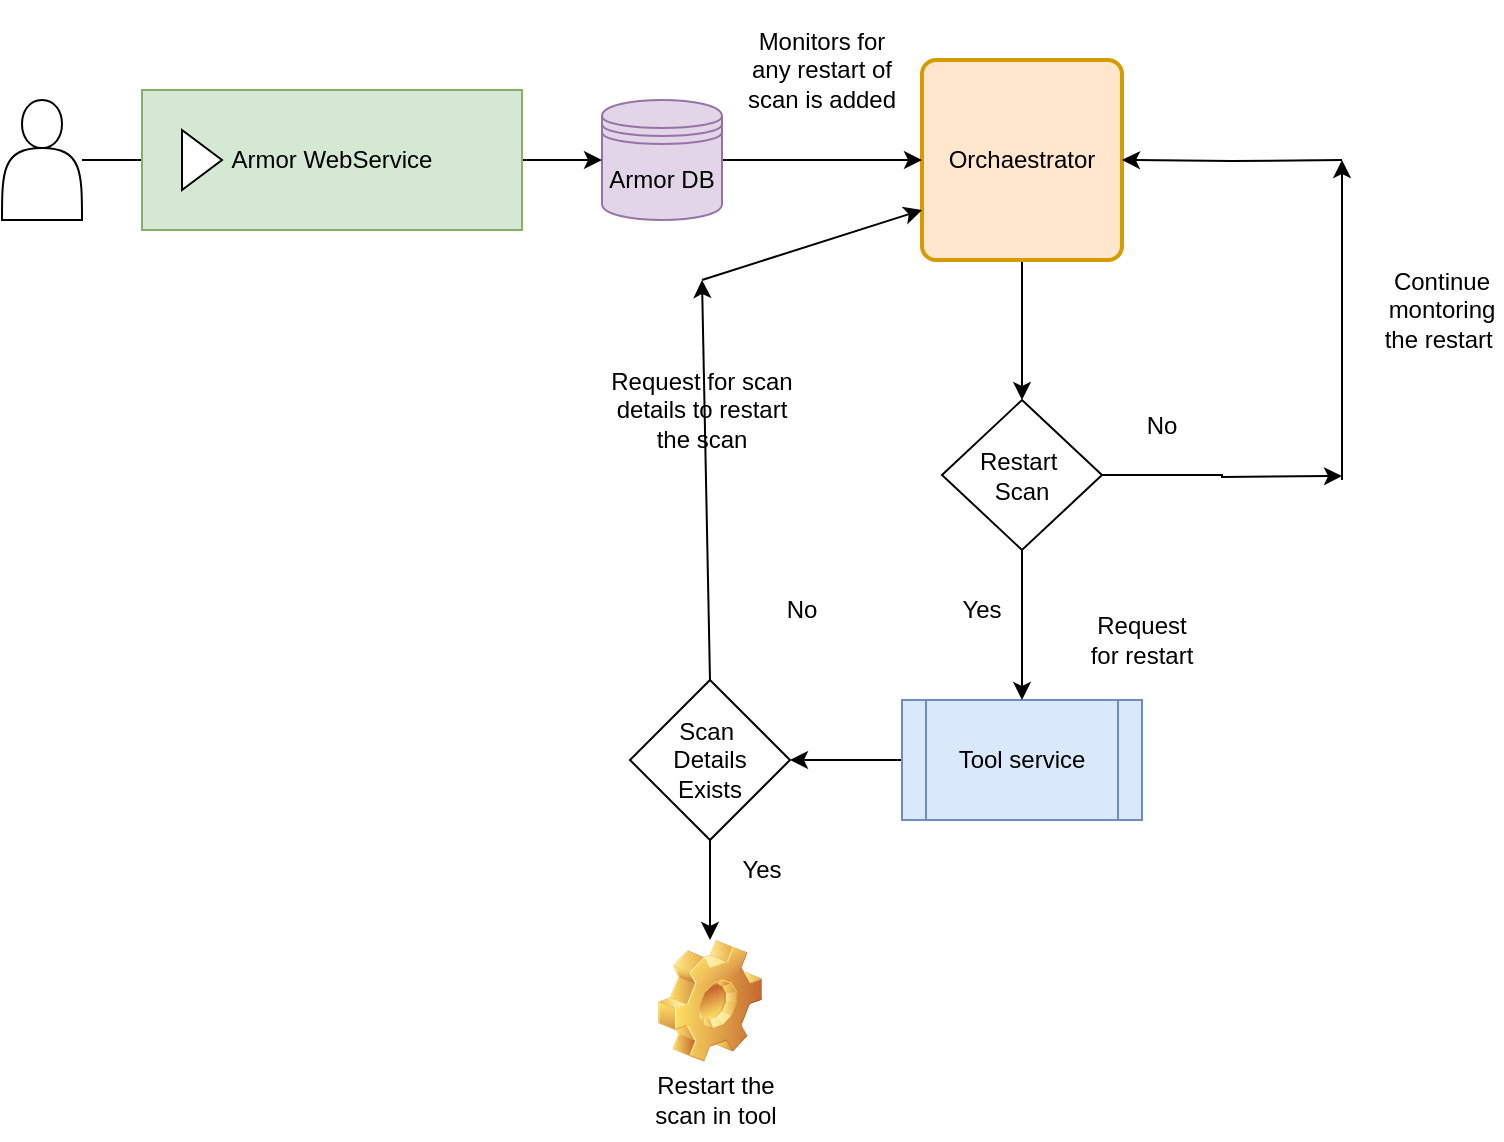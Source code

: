 <mxfile version="24.7.6">
  <diagram name="Page-1" id="KEArCdIHZ9SuvgmqVVNT">
    <mxGraphModel dx="989" dy="538" grid="1" gridSize="10" guides="1" tooltips="1" connect="1" arrows="1" fold="1" page="1" pageScale="1" pageWidth="827" pageHeight="1169" math="0" shadow="0">
      <root>
        <mxCell id="0" />
        <mxCell id="1" parent="0" />
        <mxCell id="dQaM9TAmy3td7B9WNORy-14" value="" style="edgeStyle=orthogonalEdgeStyle;rounded=0;orthogonalLoop=1;jettySize=auto;html=1;" edge="1" parent="1" source="dQaM9TAmy3td7B9WNORy-1" target="dQaM9TAmy3td7B9WNORy-13">
          <mxGeometry relative="1" as="geometry" />
        </mxCell>
        <mxCell id="dQaM9TAmy3td7B9WNORy-1" value="Orchaestrator" style="rounded=1;whiteSpace=wrap;html=1;absoluteArcSize=1;arcSize=14;strokeWidth=2;fillColor=#ffe6cc;strokeColor=#d79b00;" vertex="1" parent="1">
          <mxGeometry x="480" y="380" width="100" height="100" as="geometry" />
        </mxCell>
        <mxCell id="dQaM9TAmy3td7B9WNORy-8" value="" style="edgeStyle=orthogonalEdgeStyle;rounded=0;orthogonalLoop=1;jettySize=auto;html=1;" edge="1" parent="1" source="dQaM9TAmy3td7B9WNORy-2" target="dQaM9TAmy3td7B9WNORy-5">
          <mxGeometry relative="1" as="geometry" />
        </mxCell>
        <mxCell id="dQaM9TAmy3td7B9WNORy-2" value="" style="shape=actor;whiteSpace=wrap;html=1;" vertex="1" parent="1">
          <mxGeometry x="20" y="400" width="40" height="60" as="geometry" />
        </mxCell>
        <mxCell id="dQaM9TAmy3td7B9WNORy-45" value="" style="edgeStyle=orthogonalEdgeStyle;rounded=0;orthogonalLoop=1;jettySize=auto;html=1;" edge="1" parent="1" source="dQaM9TAmy3td7B9WNORy-3" target="dQaM9TAmy3td7B9WNORy-1">
          <mxGeometry relative="1" as="geometry" />
        </mxCell>
        <mxCell id="dQaM9TAmy3td7B9WNORy-3" value="Armor DB" style="shape=datastore;whiteSpace=wrap;html=1;fillColor=#e1d5e7;strokeColor=#9673a6;" vertex="1" parent="1">
          <mxGeometry x="320" y="400" width="60" height="60" as="geometry" />
        </mxCell>
        <mxCell id="dQaM9TAmy3td7B9WNORy-6" value="" style="edgeStyle=orthogonalEdgeStyle;rounded=0;orthogonalLoop=1;jettySize=auto;html=1;" edge="1" parent="1" source="dQaM9TAmy3td7B9WNORy-4" target="dQaM9TAmy3td7B9WNORy-3">
          <mxGeometry relative="1" as="geometry" />
        </mxCell>
        <mxCell id="dQaM9TAmy3td7B9WNORy-4" value="Armor WebService" style="html=1;whiteSpace=wrap;container=1;recursiveResize=0;collapsible=0;fillColor=#d5e8d4;strokeColor=#82b366;" vertex="1" parent="1">
          <mxGeometry x="90" y="395" width="190" height="70" as="geometry" />
        </mxCell>
        <mxCell id="dQaM9TAmy3td7B9WNORy-5" value="" style="triangle;html=1;whiteSpace=wrap;" vertex="1" parent="dQaM9TAmy3td7B9WNORy-4">
          <mxGeometry x="20" y="20" width="20" height="30" as="geometry" />
        </mxCell>
        <mxCell id="dQaM9TAmy3td7B9WNORy-11" value="Monitors for any restart of scan is added" style="text;html=1;align=center;verticalAlign=middle;whiteSpace=wrap;rounded=0;" vertex="1" parent="1">
          <mxGeometry x="390" y="350" width="80" height="70" as="geometry" />
        </mxCell>
        <mxCell id="dQaM9TAmy3td7B9WNORy-29" value="" style="edgeStyle=orthogonalEdgeStyle;rounded=0;orthogonalLoop=1;jettySize=auto;html=1;" edge="1" parent="1" source="dQaM9TAmy3td7B9WNORy-12" target="dQaM9TAmy3td7B9WNORy-28">
          <mxGeometry relative="1" as="geometry" />
        </mxCell>
        <mxCell id="dQaM9TAmy3td7B9WNORy-12" value="Tool service" style="shape=process;whiteSpace=wrap;html=1;backgroundOutline=1;fillColor=#dae8fc;strokeColor=#6c8ebf;" vertex="1" parent="1">
          <mxGeometry x="470" y="700" width="120" height="60" as="geometry" />
        </mxCell>
        <mxCell id="dQaM9TAmy3td7B9WNORy-16" value="" style="edgeStyle=orthogonalEdgeStyle;rounded=0;orthogonalLoop=1;jettySize=auto;html=1;" edge="1" parent="1" source="dQaM9TAmy3td7B9WNORy-13">
          <mxGeometry relative="1" as="geometry">
            <mxPoint x="690" y="588" as="targetPoint" />
          </mxGeometry>
        </mxCell>
        <mxCell id="dQaM9TAmy3td7B9WNORy-21" value="" style="edgeStyle=orthogonalEdgeStyle;rounded=0;orthogonalLoop=1;jettySize=auto;html=1;" edge="1" parent="1" source="dQaM9TAmy3td7B9WNORy-13" target="dQaM9TAmy3td7B9WNORy-12">
          <mxGeometry relative="1" as="geometry" />
        </mxCell>
        <mxCell id="dQaM9TAmy3td7B9WNORy-13" value="&lt;div&gt;&lt;br&gt;&lt;/div&gt;Restart&amp;nbsp;&lt;div&gt;Scan&lt;div&gt;&lt;br&gt;&lt;/div&gt;&lt;/div&gt;" style="rhombus;whiteSpace=wrap;html=1;" vertex="1" parent="1">
          <mxGeometry x="490" y="550" width="80" height="75" as="geometry" />
        </mxCell>
        <mxCell id="dQaM9TAmy3td7B9WNORy-18" value="" style="edgeStyle=orthogonalEdgeStyle;rounded=0;orthogonalLoop=1;jettySize=auto;html=1;" edge="1" parent="1">
          <mxGeometry relative="1" as="geometry">
            <mxPoint x="690" y="590" as="sourcePoint" />
            <mxPoint x="690" y="430" as="targetPoint" />
          </mxGeometry>
        </mxCell>
        <mxCell id="dQaM9TAmy3td7B9WNORy-19" value="" style="edgeStyle=orthogonalEdgeStyle;rounded=0;orthogonalLoop=1;jettySize=auto;html=1;" edge="1" parent="1" target="dQaM9TAmy3td7B9WNORy-1">
          <mxGeometry relative="1" as="geometry">
            <mxPoint x="690" y="430" as="sourcePoint" />
          </mxGeometry>
        </mxCell>
        <mxCell id="dQaM9TAmy3td7B9WNORy-20" value="No&lt;div&gt;&lt;br&gt;&lt;/div&gt;" style="text;html=1;align=center;verticalAlign=middle;whiteSpace=wrap;rounded=0;" vertex="1" parent="1">
          <mxGeometry x="570" y="555" width="60" height="30" as="geometry" />
        </mxCell>
        <mxCell id="dQaM9TAmy3td7B9WNORy-22" value="Yes" style="text;html=1;align=center;verticalAlign=middle;whiteSpace=wrap;rounded=0;" vertex="1" parent="1">
          <mxGeometry x="480" y="640" width="60" height="30" as="geometry" />
        </mxCell>
        <mxCell id="dQaM9TAmy3td7B9WNORy-24" value="Continue montoring the restart&amp;nbsp;" style="text;html=1;align=center;verticalAlign=middle;whiteSpace=wrap;rounded=0;" vertex="1" parent="1">
          <mxGeometry x="710" y="490" width="60" height="30" as="geometry" />
        </mxCell>
        <mxCell id="dQaM9TAmy3td7B9WNORy-25" value="Request for restart" style="text;html=1;align=center;verticalAlign=middle;whiteSpace=wrap;rounded=0;" vertex="1" parent="1">
          <mxGeometry x="560" y="655" width="60" height="30" as="geometry" />
        </mxCell>
        <mxCell id="dQaM9TAmy3td7B9WNORy-31" value="" style="edgeStyle=orthogonalEdgeStyle;rounded=0;orthogonalLoop=1;jettySize=auto;html=1;" edge="1" parent="1" source="dQaM9TAmy3td7B9WNORy-28" target="dQaM9TAmy3td7B9WNORy-30">
          <mxGeometry relative="1" as="geometry" />
        </mxCell>
        <mxCell id="dQaM9TAmy3td7B9WNORy-28" value="Scan&amp;nbsp;&lt;div&gt;Details&lt;div&gt;Exists&lt;/div&gt;&lt;/div&gt;" style="rhombus;whiteSpace=wrap;html=1;" vertex="1" parent="1">
          <mxGeometry x="334" y="690" width="80" height="80" as="geometry" />
        </mxCell>
        <mxCell id="dQaM9TAmy3td7B9WNORy-30" value="" style="shape=image;html=1;verticalLabelPosition=bottom;verticalAlign=top;imageAspect=1;aspect=fixed;image=img/clipart/Gear_128x128.png" vertex="1" parent="1">
          <mxGeometry x="348" y="820" width="52" height="61" as="geometry" />
        </mxCell>
        <mxCell id="dQaM9TAmy3td7B9WNORy-32" value="Yes" style="text;html=1;align=center;verticalAlign=middle;whiteSpace=wrap;rounded=0;" vertex="1" parent="1">
          <mxGeometry x="370" y="770" width="60" height="30" as="geometry" />
        </mxCell>
        <mxCell id="dQaM9TAmy3td7B9WNORy-33" value="Restart the scan in tool" style="text;html=1;align=center;verticalAlign=middle;whiteSpace=wrap;rounded=0;" vertex="1" parent="1">
          <mxGeometry x="344" y="880" width="66" height="40" as="geometry" />
        </mxCell>
        <mxCell id="dQaM9TAmy3td7B9WNORy-36" value="No" style="text;html=1;align=center;verticalAlign=middle;whiteSpace=wrap;rounded=0;" vertex="1" parent="1">
          <mxGeometry x="390" y="640" width="60" height="30" as="geometry" />
        </mxCell>
        <mxCell id="dQaM9TAmy3td7B9WNORy-38" value="" style="endArrow=classic;html=1;rounded=0;exitX=0.5;exitY=0;exitDx=0;exitDy=0;" edge="1" parent="1" source="dQaM9TAmy3td7B9WNORy-28">
          <mxGeometry width="50" height="50" relative="1" as="geometry">
            <mxPoint x="380" y="570" as="sourcePoint" />
            <mxPoint x="370" y="490" as="targetPoint" />
          </mxGeometry>
        </mxCell>
        <mxCell id="dQaM9TAmy3td7B9WNORy-39" value="Request for scan details to restart the scan" style="text;html=1;align=center;verticalAlign=middle;whiteSpace=wrap;rounded=0;" vertex="1" parent="1">
          <mxGeometry x="320" y="530" width="100" height="50" as="geometry" />
        </mxCell>
        <mxCell id="dQaM9TAmy3td7B9WNORy-42" value="" style="endArrow=classic;html=1;rounded=0;entryX=0;entryY=0.75;entryDx=0;entryDy=0;" edge="1" parent="1" target="dQaM9TAmy3td7B9WNORy-1">
          <mxGeometry width="50" height="50" relative="1" as="geometry">
            <mxPoint x="370" y="490" as="sourcePoint" />
            <mxPoint x="430" y="520" as="targetPoint" />
          </mxGeometry>
        </mxCell>
      </root>
    </mxGraphModel>
  </diagram>
</mxfile>
